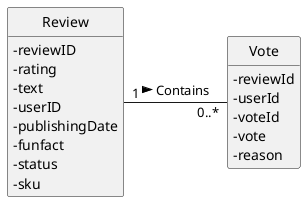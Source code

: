 @startuml
'https://plantuml.com/class-diagram

skinparam classAttributeIconSize 0
hide circle
hide methods

class Vote {
    - reviewId
    - userId
    - voteId
    - vote
    - reason
}

class Review {
    - reviewID
    - rating
    - text
    - userID
    - publishingDate
    - funfact
    - status
    - sku
}

Review "1" -right-- "0..*" Vote:  Contains >


@enduml

